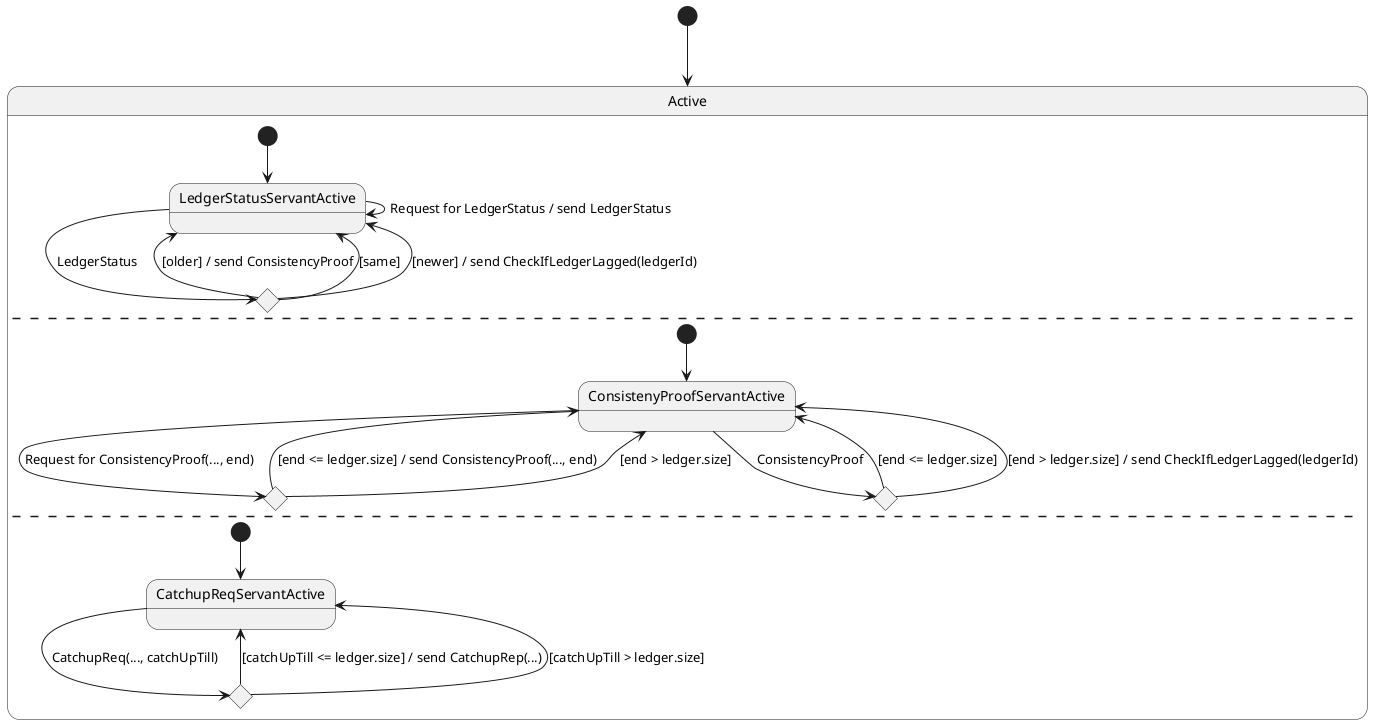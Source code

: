 @startuml

[*] --> Active

state Active {
    [*] --> LedgerStatusServantActive

    LedgerStatusServantActive --> LedgerStatusServantActive : Request for LedgerStatus / send LedgerStatus
    state LedgerStatusServantActive_LS <<choice>>
    LedgerStatusServantActive --> LedgerStatusServantActive_LS : LedgerStatus

    LedgerStatusServantActive_LS --> LedgerStatusServantActive : [older] / send ConsistencyProof
    LedgerStatusServantActive_LS --> LedgerStatusServantActive : [same]
    LedgerStatusServantActive_LS --> LedgerStatusServantActive : [newer] / send CheckIfLedgerLagged(ledgerId)
    --

    [*] --> ConsistenyProofServantActive

    state ConsistenyProofServantActive_ReqForCP <<choice>>
    ConsistenyProofServantActive --> ConsistenyProofServantActive_ReqForCP : Request for ConsistencyProof(..., end)
    state ConsistenyProofServantActive_CP <<choice>>
    ConsistenyProofServantActive --> ConsistenyProofServantActive_CP : ConsistencyProof

    ConsistenyProofServantActive_ReqForCP --> ConsistenyProofServantActive : [end <= ledger.size] / send ConsistencyProof(..., end)
    ConsistenyProofServantActive_ReqForCP --> ConsistenyProofServantActive : [end > ledger.size]

    ConsistenyProofServantActive_CP --> ConsistenyProofServantActive : [end <= ledger.size]
    ConsistenyProofServantActive_CP --> ConsistenyProofServantActive : [end > ledger.size] / send CheckIfLedgerLagged(ledgerId)
    --

    [*] --> CatchupReqServantActive

    state CatchupReqServantActive_CatchupReq <<choice>>
    CatchupReqServantActive --> CatchupReqServantActive_CatchupReq : CatchupReq(..., catchUpTill)

    CatchupReqServantActive_CatchupReq --> CatchupReqServantActive : [catchUpTill <= ledger.size] / send CatchupRep(...)
    CatchupReqServantActive_CatchupReq --> CatchupReqServantActive : [catchUpTill > ledger.size]
}

@enduml
